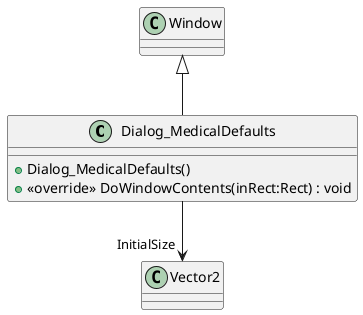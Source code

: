 @startuml
class Dialog_MedicalDefaults {
    + Dialog_MedicalDefaults()
    + <<override>> DoWindowContents(inRect:Rect) : void
}
Window <|-- Dialog_MedicalDefaults
Dialog_MedicalDefaults --> "InitialSize" Vector2
@enduml
